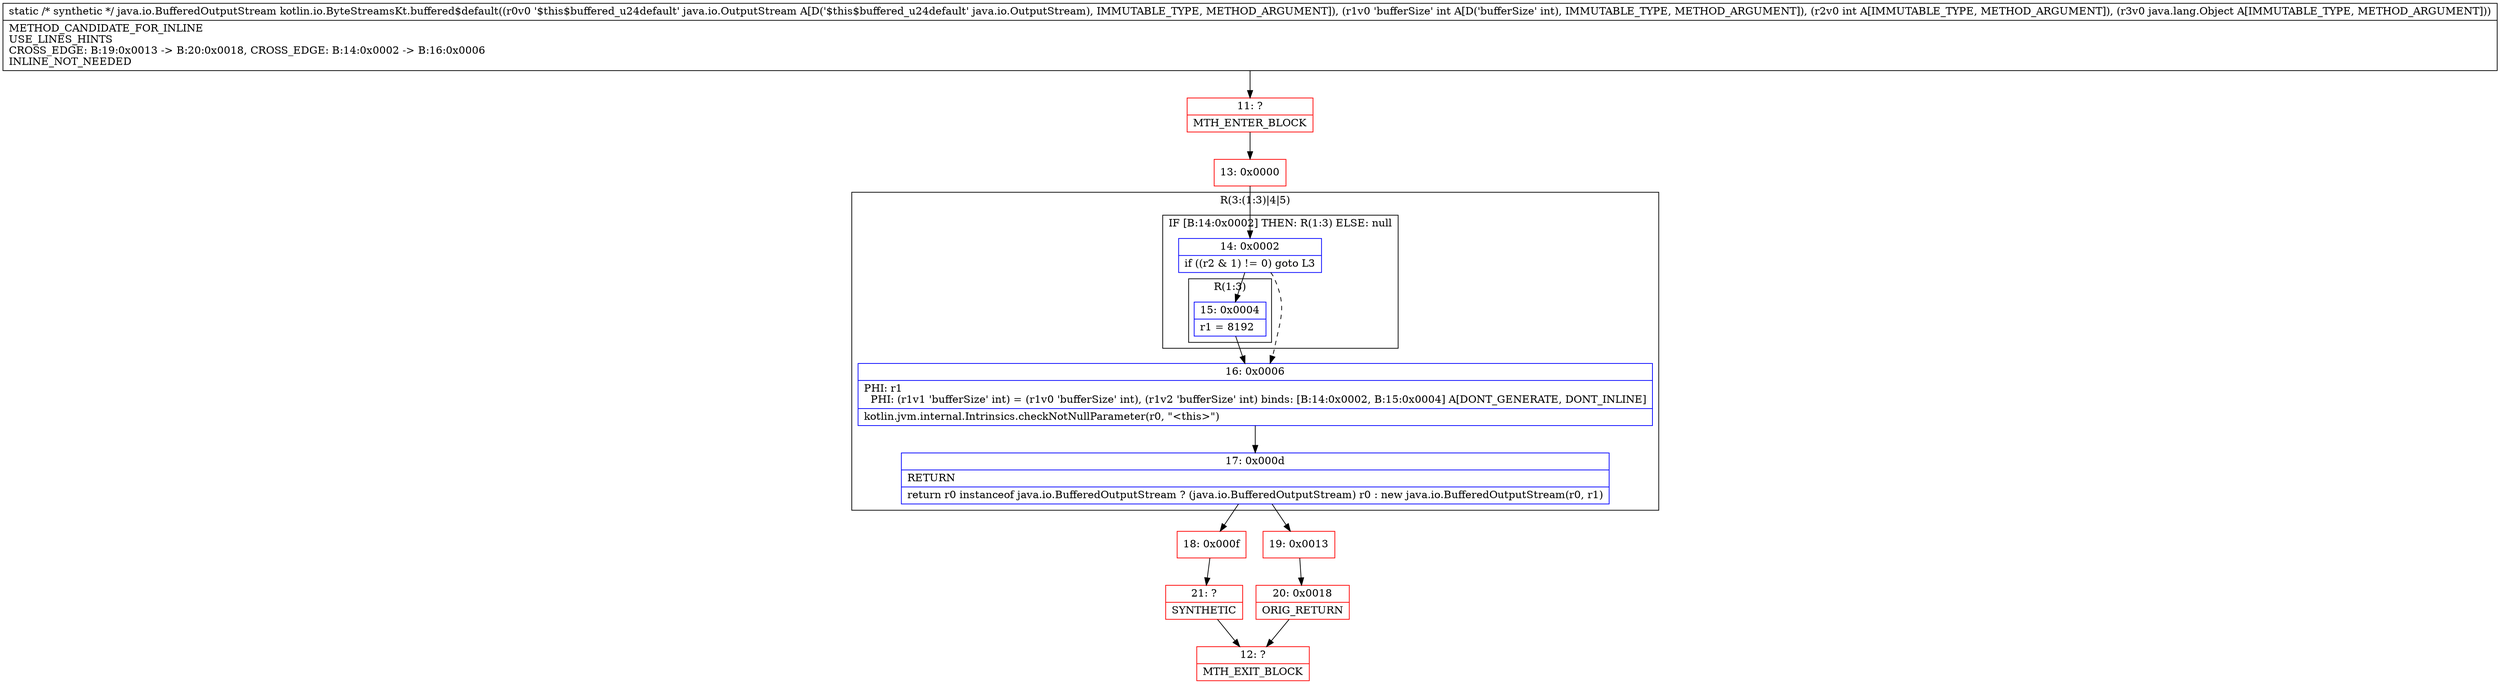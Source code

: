 digraph "CFG forkotlin.io.ByteStreamsKt.buffered$default(Ljava\/io\/OutputStream;IILjava\/lang\/Object;)Ljava\/io\/BufferedOutputStream;" {
subgraph cluster_Region_389504645 {
label = "R(3:(1:3)|4|5)";
node [shape=record,color=blue];
subgraph cluster_IfRegion_1241525008 {
label = "IF [B:14:0x0002] THEN: R(1:3) ELSE: null";
node [shape=record,color=blue];
Node_14 [shape=record,label="{14\:\ 0x0002|if ((r2 & 1) != 0) goto L3\l}"];
subgraph cluster_Region_898325038 {
label = "R(1:3)";
node [shape=record,color=blue];
Node_15 [shape=record,label="{15\:\ 0x0004|r1 = 8192\l}"];
}
}
Node_16 [shape=record,label="{16\:\ 0x0006|PHI: r1 \l  PHI: (r1v1 'bufferSize' int) = (r1v0 'bufferSize' int), (r1v2 'bufferSize' int) binds: [B:14:0x0002, B:15:0x0004] A[DONT_GENERATE, DONT_INLINE]\l|kotlin.jvm.internal.Intrinsics.checkNotNullParameter(r0, \"\<this\>\")\l}"];
Node_17 [shape=record,label="{17\:\ 0x000d|RETURN\l|return r0 instanceof java.io.BufferedOutputStream ? (java.io.BufferedOutputStream) r0 : new java.io.BufferedOutputStream(r0, r1)\l}"];
}
Node_11 [shape=record,color=red,label="{11\:\ ?|MTH_ENTER_BLOCK\l}"];
Node_13 [shape=record,color=red,label="{13\:\ 0x0000}"];
Node_18 [shape=record,color=red,label="{18\:\ 0x000f}"];
Node_21 [shape=record,color=red,label="{21\:\ ?|SYNTHETIC\l}"];
Node_12 [shape=record,color=red,label="{12\:\ ?|MTH_EXIT_BLOCK\l}"];
Node_19 [shape=record,color=red,label="{19\:\ 0x0013}"];
Node_20 [shape=record,color=red,label="{20\:\ 0x0018|ORIG_RETURN\l}"];
MethodNode[shape=record,label="{static \/* synthetic *\/ java.io.BufferedOutputStream kotlin.io.ByteStreamsKt.buffered$default((r0v0 '$this$buffered_u24default' java.io.OutputStream A[D('$this$buffered_u24default' java.io.OutputStream), IMMUTABLE_TYPE, METHOD_ARGUMENT]), (r1v0 'bufferSize' int A[D('bufferSize' int), IMMUTABLE_TYPE, METHOD_ARGUMENT]), (r2v0 int A[IMMUTABLE_TYPE, METHOD_ARGUMENT]), (r3v0 java.lang.Object A[IMMUTABLE_TYPE, METHOD_ARGUMENT]))  | METHOD_CANDIDATE_FOR_INLINE\lUSE_LINES_HINTS\lCROSS_EDGE: B:19:0x0013 \-\> B:20:0x0018, CROSS_EDGE: B:14:0x0002 \-\> B:16:0x0006\lINLINE_NOT_NEEDED\l}"];
MethodNode -> Node_11;Node_14 -> Node_15;
Node_14 -> Node_16[style=dashed];
Node_15 -> Node_16;
Node_16 -> Node_17;
Node_17 -> Node_18;
Node_17 -> Node_19;
Node_11 -> Node_13;
Node_13 -> Node_14;
Node_18 -> Node_21;
Node_21 -> Node_12;
Node_19 -> Node_20;
Node_20 -> Node_12;
}

